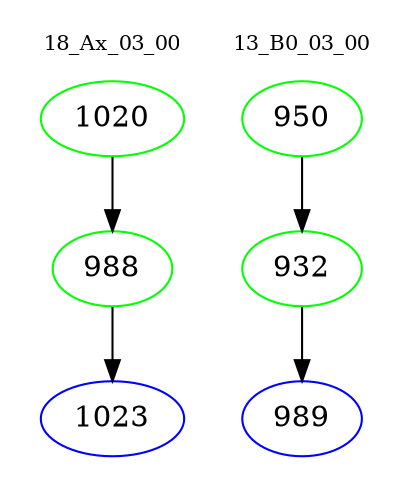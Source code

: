 digraph{
subgraph cluster_0 {
color = white
label = "18_Ax_03_00";
fontsize=10;
T0_1020 [label="1020", color="green"]
T0_1020 -> T0_988 [color="black"]
T0_988 [label="988", color="green"]
T0_988 -> T0_1023 [color="black"]
T0_1023 [label="1023", color="blue"]
}
subgraph cluster_1 {
color = white
label = "13_B0_03_00";
fontsize=10;
T1_950 [label="950", color="green"]
T1_950 -> T1_932 [color="black"]
T1_932 [label="932", color="green"]
T1_932 -> T1_989 [color="black"]
T1_989 [label="989", color="blue"]
}
}
